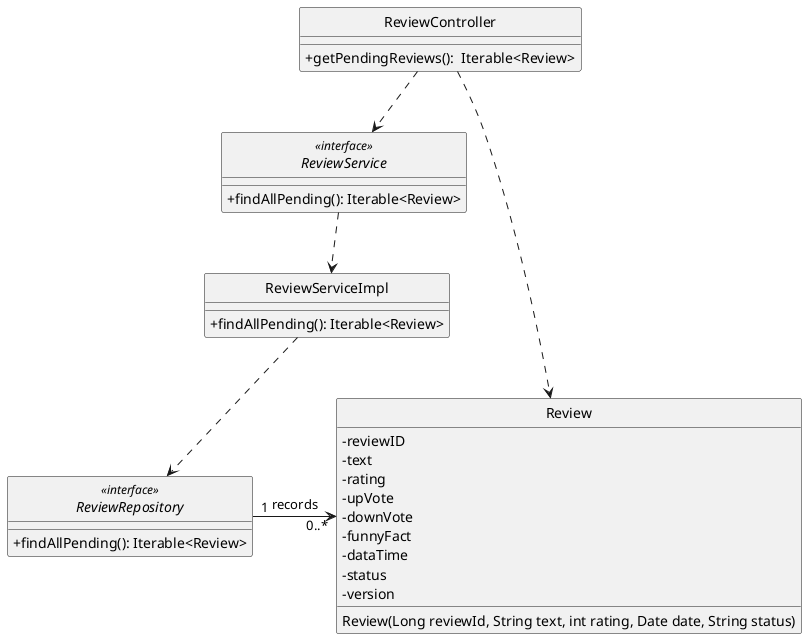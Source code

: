 @startuml
'https://plantuml.com/sequence-diagram

hide circle
skinparam classAttributeIconSize 0

class ReviewController {
     +getPendingReviews():  Iterable<Review>
}

class ReviewServiceImpl {
    +findAllPending(): Iterable<Review>

}

interface ReviewService <<interface>> {
    +findAllPending(): Iterable<Review>

}

class Review {
    - reviewID
    - text
    - rating
    - upVote
    - downVote
    - funnyFact
    - dataTime
    - status
    - version
    Review(Long reviewId, String text, int rating, Date date, String status)

}

interface ReviewRepository <<interface>> {
    +findAllPending(): Iterable<Review>
}

ReviewController..>ReviewService
ReviewController..>Review
ReviewService..>ReviewServiceImpl
ReviewServiceImpl..>ReviewRepository
ReviewRepository "1" -right-> "0..*" Review:  records
@enduml
